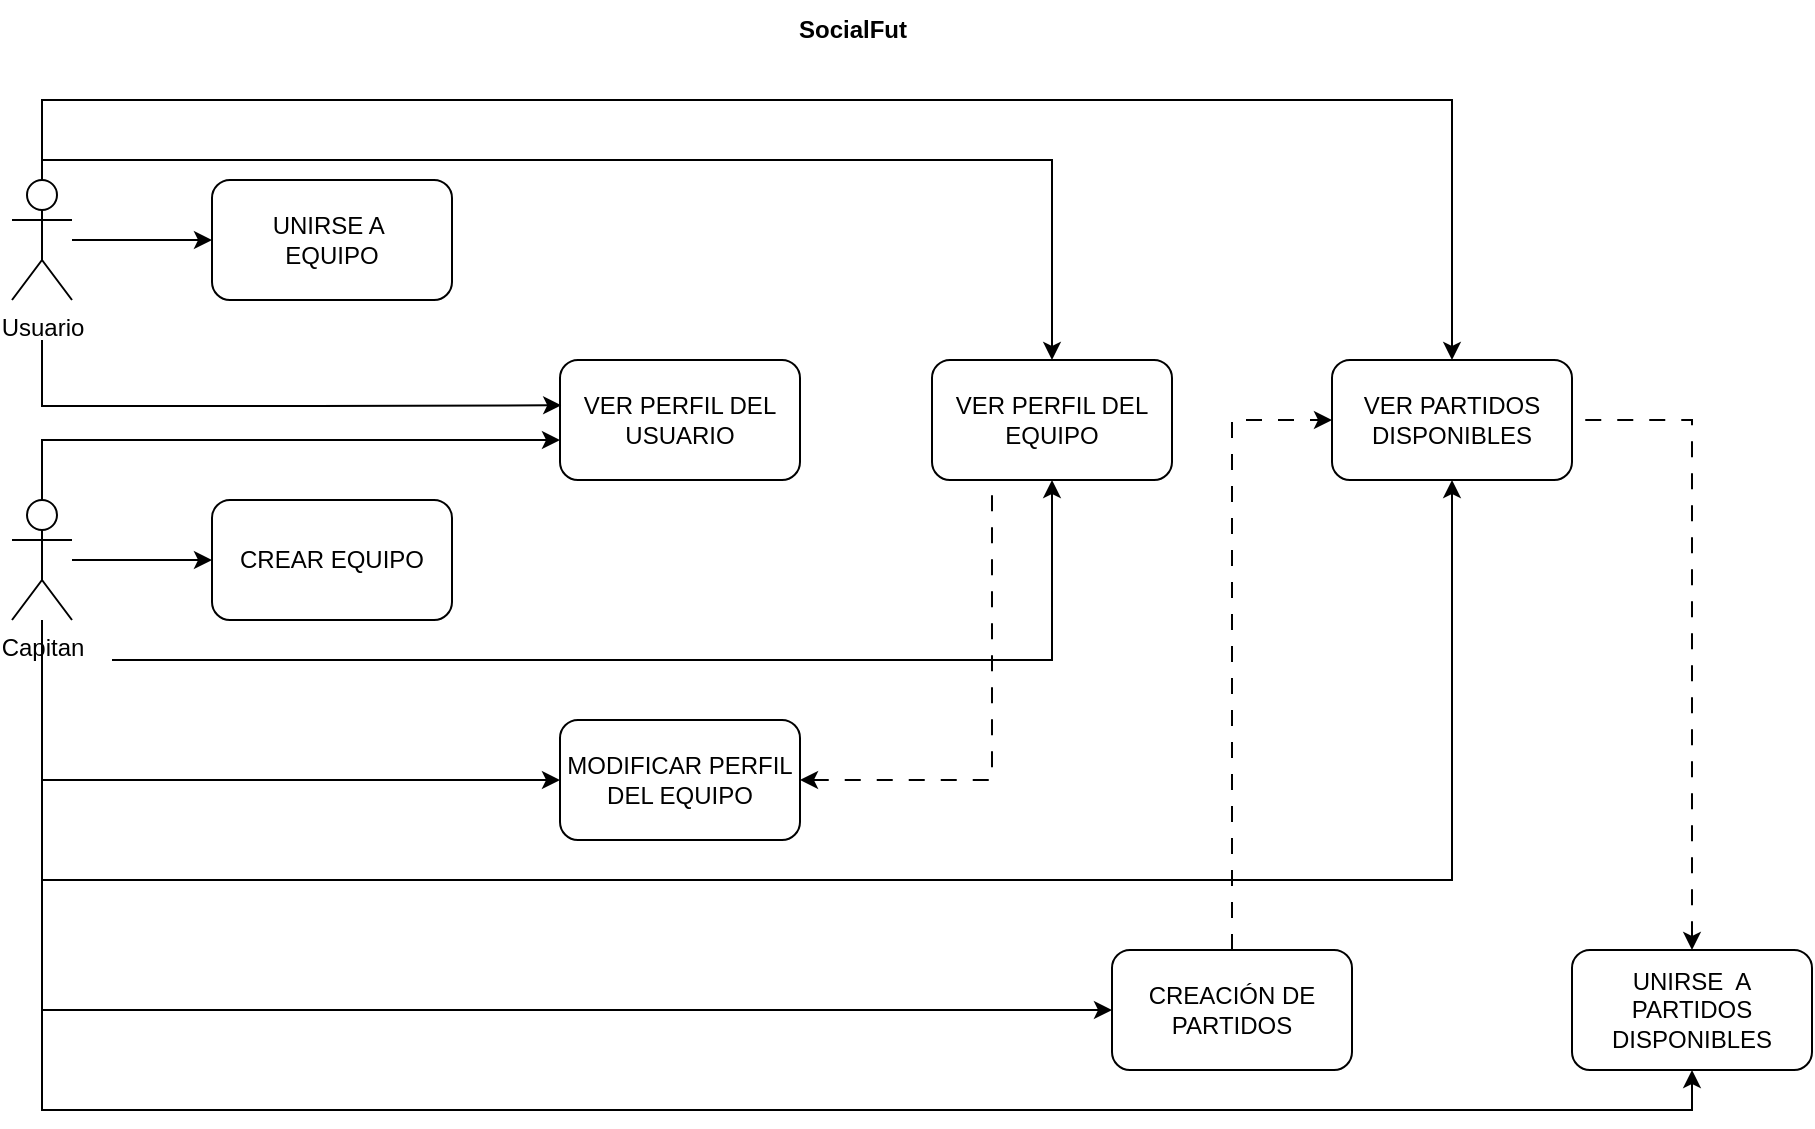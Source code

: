 <mxfile version="24.4.4" type="device">
  <diagram name="Página-1" id="xHYMD9SHm7r5hfUj-8MA">
    <mxGraphModel dx="1687" dy="878" grid="1" gridSize="10" guides="1" tooltips="1" connect="1" arrows="1" fold="1" page="1" pageScale="1" pageWidth="827" pageHeight="1169" math="0" shadow="0">
      <root>
        <mxCell id="0" />
        <mxCell id="1" parent="0" />
        <mxCell id="W3xl9WGtQk4DQNVPJ3IO-2" value="&lt;b&gt;SocialFut&lt;/b&gt;" style="text;html=1;align=center;verticalAlign=middle;resizable=0;points=[];autosize=1;strokeColor=none;fillColor=none;" parent="1" vertex="1">
          <mxGeometry x="460" y="110" width="80" height="30" as="geometry" />
        </mxCell>
        <mxCell id="y7ZvsjS9suwP39HGbqxo-19" style="edgeStyle=orthogonalEdgeStyle;rounded=0;orthogonalLoop=1;jettySize=auto;html=1;" edge="1" parent="1" source="W3xl9WGtQk4DQNVPJ3IO-3" target="y7ZvsjS9suwP39HGbqxo-14">
          <mxGeometry relative="1" as="geometry" />
        </mxCell>
        <mxCell id="y7ZvsjS9suwP39HGbqxo-25" style="edgeStyle=orthogonalEdgeStyle;rounded=0;orthogonalLoop=1;jettySize=auto;html=1;" edge="1" parent="1" source="W3xl9WGtQk4DQNVPJ3IO-3" target="W3xl9WGtQk4DQNVPJ3IO-8">
          <mxGeometry relative="1" as="geometry">
            <Array as="points">
              <mxPoint x="95" y="190" />
              <mxPoint x="600" y="190" />
            </Array>
          </mxGeometry>
        </mxCell>
        <mxCell id="y7ZvsjS9suwP39HGbqxo-29" style="edgeStyle=orthogonalEdgeStyle;rounded=0;orthogonalLoop=1;jettySize=auto;html=1;" edge="1" parent="1" source="W3xl9WGtQk4DQNVPJ3IO-3" target="W3xl9WGtQk4DQNVPJ3IO-6">
          <mxGeometry relative="1" as="geometry">
            <Array as="points">
              <mxPoint x="95" y="160" />
              <mxPoint x="800" y="160" />
            </Array>
          </mxGeometry>
        </mxCell>
        <mxCell id="W3xl9WGtQk4DQNVPJ3IO-3" value="Usuario" style="shape=umlActor;verticalLabelPosition=bottom;verticalAlign=top;html=1;outlineConnect=0;" parent="1" vertex="1">
          <mxGeometry x="80" y="200" width="30" height="60" as="geometry" />
        </mxCell>
        <mxCell id="W3xl9WGtQk4DQNVPJ3IO-6" value="VER PARTIDOS DISPONIBLES" style="rounded=1;whiteSpace=wrap;html=1;" parent="1" vertex="1">
          <mxGeometry x="740" y="290" width="120" height="60" as="geometry" />
        </mxCell>
        <mxCell id="W3xl9WGtQk4DQNVPJ3IO-7" value="VER PERFIL DEL USUARIO" style="rounded=1;whiteSpace=wrap;html=1;" parent="1" vertex="1">
          <mxGeometry x="354" y="290" width="120" height="60" as="geometry" />
        </mxCell>
        <mxCell id="W3xl9WGtQk4DQNVPJ3IO-8" value="VER PERFIL DEL EQUIPO" style="rounded=1;whiteSpace=wrap;html=1;" parent="1" vertex="1">
          <mxGeometry x="540" y="290" width="120" height="60" as="geometry" />
        </mxCell>
        <mxCell id="y7ZvsjS9suwP39HGbqxo-20" style="edgeStyle=orthogonalEdgeStyle;rounded=0;orthogonalLoop=1;jettySize=auto;html=1;" edge="1" parent="1" source="W3xl9WGtQk4DQNVPJ3IO-10" target="y7ZvsjS9suwP39HGbqxo-13">
          <mxGeometry relative="1" as="geometry" />
        </mxCell>
        <mxCell id="y7ZvsjS9suwP39HGbqxo-26" style="edgeStyle=orthogonalEdgeStyle;rounded=0;orthogonalLoop=1;jettySize=auto;html=1;entryX=0.5;entryY=1;entryDx=0;entryDy=0;" edge="1" parent="1" target="W3xl9WGtQk4DQNVPJ3IO-8">
          <mxGeometry relative="1" as="geometry">
            <mxPoint x="130" y="440" as="sourcePoint" />
            <Array as="points">
              <mxPoint x="600" y="440" />
            </Array>
          </mxGeometry>
        </mxCell>
        <mxCell id="y7ZvsjS9suwP39HGbqxo-27" style="edgeStyle=orthogonalEdgeStyle;rounded=0;orthogonalLoop=1;jettySize=auto;html=1;entryX=0;entryY=0.5;entryDx=0;entryDy=0;" edge="1" parent="1" target="W3xl9WGtQk4DQNVPJ3IO-16">
          <mxGeometry relative="1" as="geometry">
            <mxPoint x="95" y="450" as="sourcePoint" />
            <Array as="points">
              <mxPoint x="95" y="500" />
            </Array>
          </mxGeometry>
        </mxCell>
        <mxCell id="y7ZvsjS9suwP39HGbqxo-30" style="edgeStyle=orthogonalEdgeStyle;rounded=0;orthogonalLoop=1;jettySize=auto;html=1;entryX=0.5;entryY=1;entryDx=0;entryDy=0;" edge="1" parent="1" source="W3xl9WGtQk4DQNVPJ3IO-10" target="W3xl9WGtQk4DQNVPJ3IO-6">
          <mxGeometry relative="1" as="geometry">
            <Array as="points">
              <mxPoint x="95" y="550" />
              <mxPoint x="800" y="550" />
            </Array>
          </mxGeometry>
        </mxCell>
        <mxCell id="y7ZvsjS9suwP39HGbqxo-31" style="edgeStyle=orthogonalEdgeStyle;rounded=0;orthogonalLoop=1;jettySize=auto;html=1;entryX=0;entryY=0.5;entryDx=0;entryDy=0;" edge="1" parent="1" source="W3xl9WGtQk4DQNVPJ3IO-10" target="W3xl9WGtQk4DQNVPJ3IO-13">
          <mxGeometry relative="1" as="geometry">
            <Array as="points">
              <mxPoint x="95" y="615" />
            </Array>
          </mxGeometry>
        </mxCell>
        <mxCell id="y7ZvsjS9suwP39HGbqxo-37" style="edgeStyle=orthogonalEdgeStyle;rounded=0;orthogonalLoop=1;jettySize=auto;html=1;entryX=0.5;entryY=1;entryDx=0;entryDy=0;" edge="1" parent="1" source="W3xl9WGtQk4DQNVPJ3IO-10" target="y7ZvsjS9suwP39HGbqxo-33">
          <mxGeometry relative="1" as="geometry">
            <Array as="points">
              <mxPoint x="95" y="665" />
              <mxPoint x="920" y="665" />
            </Array>
          </mxGeometry>
        </mxCell>
        <mxCell id="W3xl9WGtQk4DQNVPJ3IO-10" value="Capitan" style="shape=umlActor;verticalLabelPosition=bottom;verticalAlign=top;html=1;outlineConnect=0;" parent="1" vertex="1">
          <mxGeometry x="80" y="360" width="30" height="60" as="geometry" />
        </mxCell>
        <mxCell id="y7ZvsjS9suwP39HGbqxo-32" style="edgeStyle=orthogonalEdgeStyle;rounded=0;orthogonalLoop=1;jettySize=auto;html=1;entryX=0;entryY=0.5;entryDx=0;entryDy=0;dashed=1;dashPattern=8 8;" edge="1" parent="1" source="W3xl9WGtQk4DQNVPJ3IO-13" target="W3xl9WGtQk4DQNVPJ3IO-6">
          <mxGeometry relative="1" as="geometry" />
        </mxCell>
        <mxCell id="W3xl9WGtQk4DQNVPJ3IO-13" value="CREACIÓN DE PARTIDOS" style="rounded=1;whiteSpace=wrap;html=1;" parent="1" vertex="1">
          <mxGeometry x="630" y="585" width="120" height="60" as="geometry" />
        </mxCell>
        <mxCell id="y7ZvsjS9suwP39HGbqxo-28" style="edgeStyle=orthogonalEdgeStyle;rounded=0;orthogonalLoop=1;jettySize=auto;html=1;entryX=0.25;entryY=1;entryDx=0;entryDy=0;dashed=1;dashPattern=8 8;startArrow=classic;startFill=1;endArrow=none;endFill=0;" edge="1" parent="1" source="W3xl9WGtQk4DQNVPJ3IO-16" target="W3xl9WGtQk4DQNVPJ3IO-8">
          <mxGeometry relative="1" as="geometry" />
        </mxCell>
        <mxCell id="W3xl9WGtQk4DQNVPJ3IO-16" value="&lt;font style=&quot;font-size: 12px;&quot;&gt;MODIFICAR PERFIL DEL EQUIPO&lt;/font&gt;" style="rounded=1;whiteSpace=wrap;html=1;" parent="1" vertex="1">
          <mxGeometry x="354" y="470" width="120" height="60" as="geometry" />
        </mxCell>
        <mxCell id="y7ZvsjS9suwP39HGbqxo-13" value="CREAR EQUIPO" style="rounded=1;whiteSpace=wrap;html=1;" vertex="1" parent="1">
          <mxGeometry x="180" y="360" width="120" height="60" as="geometry" />
        </mxCell>
        <mxCell id="y7ZvsjS9suwP39HGbqxo-14" value="UNIRSE A&amp;nbsp;&lt;div&gt;EQUIPO&lt;/div&gt;" style="rounded=1;whiteSpace=wrap;html=1;" vertex="1" parent="1">
          <mxGeometry x="180" y="200" width="120" height="60" as="geometry" />
        </mxCell>
        <mxCell id="y7ZvsjS9suwP39HGbqxo-22" style="edgeStyle=orthogonalEdgeStyle;rounded=0;orthogonalLoop=1;jettySize=auto;html=1;" edge="1" parent="1" source="W3xl9WGtQk4DQNVPJ3IO-10" target="W3xl9WGtQk4DQNVPJ3IO-7">
          <mxGeometry relative="1" as="geometry">
            <Array as="points">
              <mxPoint x="95" y="330" />
            </Array>
          </mxGeometry>
        </mxCell>
        <mxCell id="y7ZvsjS9suwP39HGbqxo-23" style="edgeStyle=orthogonalEdgeStyle;rounded=0;orthogonalLoop=1;jettySize=auto;html=1;entryX=0.005;entryY=0.377;entryDx=0;entryDy=0;entryPerimeter=0;" edge="1" parent="1" target="W3xl9WGtQk4DQNVPJ3IO-7">
          <mxGeometry relative="1" as="geometry">
            <mxPoint x="95" y="280" as="sourcePoint" />
            <Array as="points">
              <mxPoint x="95" y="313" />
              <mxPoint x="232" y="313" />
            </Array>
          </mxGeometry>
        </mxCell>
        <mxCell id="y7ZvsjS9suwP39HGbqxo-38" style="edgeStyle=orthogonalEdgeStyle;rounded=0;orthogonalLoop=1;jettySize=auto;html=1;entryX=1;entryY=0.5;entryDx=0;entryDy=0;dashed=1;dashPattern=8 8;endArrow=none;endFill=0;startArrow=classic;startFill=1;" edge="1" parent="1" source="y7ZvsjS9suwP39HGbqxo-33" target="W3xl9WGtQk4DQNVPJ3IO-6">
          <mxGeometry relative="1" as="geometry" />
        </mxCell>
        <mxCell id="y7ZvsjS9suwP39HGbqxo-33" value="UNIRSE&amp;nbsp; A PARTIDOS DISPONIBLES" style="rounded=1;whiteSpace=wrap;html=1;" vertex="1" parent="1">
          <mxGeometry x="860" y="585" width="120" height="60" as="geometry" />
        </mxCell>
      </root>
    </mxGraphModel>
  </diagram>
</mxfile>
